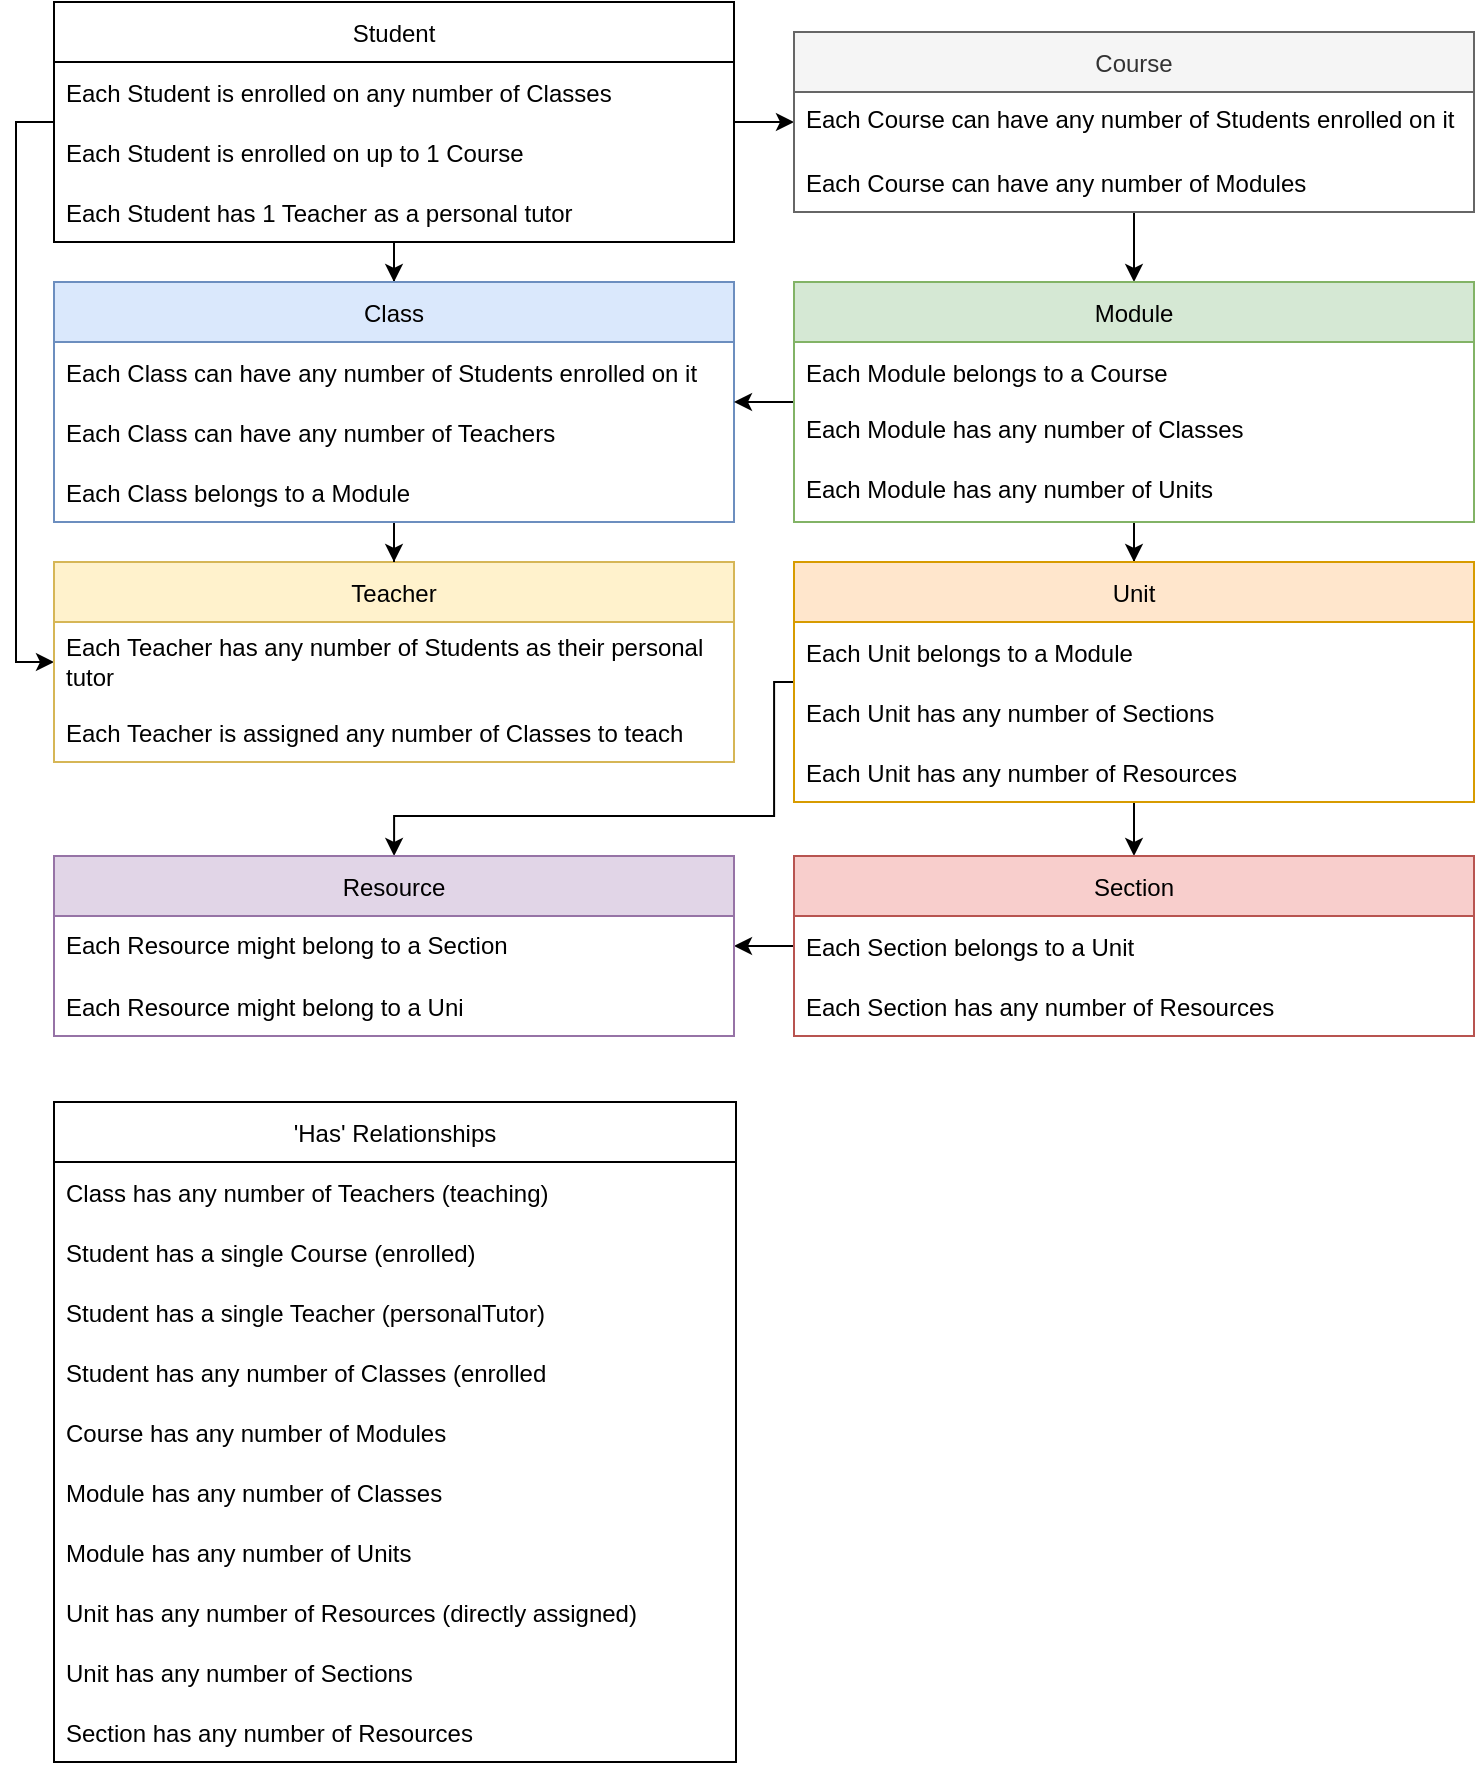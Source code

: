 <mxfile version="18.0.6" type="device"><diagram id="gOhh0AuGBRGBBPZetHVi" name="Basic Relational Diagram with Explanations"><mxGraphModel dx="813" dy="516" grid="1" gridSize="10" guides="1" tooltips="1" connect="1" arrows="1" fold="1" page="1" pageScale="1" pageWidth="827" pageHeight="1169" math="0" shadow="0"><root><mxCell id="0"/><mxCell id="1" parent="0"/><mxCell id="85xOAjxZXDzpMHmjWGQN-219" style="edgeStyle=orthogonalEdgeStyle;rounded=0;jumpStyle=line;orthogonalLoop=1;jettySize=auto;html=1;" edge="1" parent="1" source="85xOAjxZXDzpMHmjWGQN-71" target="85xOAjxZXDzpMHmjWGQN-77"><mxGeometry relative="1" as="geometry"><Array as="points"><mxPoint x="50" y="100"/><mxPoint x="50" y="370"/></Array></mxGeometry></mxCell><mxCell id="85xOAjxZXDzpMHmjWGQN-220" style="edgeStyle=orthogonalEdgeStyle;rounded=0;jumpStyle=line;orthogonalLoop=1;jettySize=auto;html=1;" edge="1" parent="1" source="85xOAjxZXDzpMHmjWGQN-71" target="85xOAjxZXDzpMHmjWGQN-96"><mxGeometry relative="1" as="geometry"/></mxCell><mxCell id="85xOAjxZXDzpMHmjWGQN-221" style="edgeStyle=orthogonalEdgeStyle;rounded=0;jumpStyle=line;orthogonalLoop=1;jettySize=auto;html=1;" edge="1" parent="1" source="85xOAjxZXDzpMHmjWGQN-71" target="85xOAjxZXDzpMHmjWGQN-100"><mxGeometry relative="1" as="geometry"/></mxCell><mxCell id="85xOAjxZXDzpMHmjWGQN-71" value="Student" style="swimlane;fontStyle=0;childLayout=stackLayout;horizontal=1;startSize=30;horizontalStack=0;resizeParent=1;resizeParentMax=0;resizeLast=0;collapsible=1;marginBottom=0;" vertex="1" parent="1"><mxGeometry x="69" y="40" width="340" height="120" as="geometry"/></mxCell><mxCell id="85xOAjxZXDzpMHmjWGQN-72" value="Each Student is enrolled on any number of Classes" style="text;strokeColor=none;fillColor=none;align=left;verticalAlign=middle;spacingLeft=4;spacingRight=4;overflow=hidden;points=[[0,0.5],[1,0.5]];portConstraint=eastwest;rotatable=0;" vertex="1" parent="85xOAjxZXDzpMHmjWGQN-71"><mxGeometry y="30" width="340" height="30" as="geometry"/></mxCell><mxCell id="85xOAjxZXDzpMHmjWGQN-73" value="Each Student is enrolled on up to 1 Course" style="text;strokeColor=none;fillColor=none;align=left;verticalAlign=middle;spacingLeft=4;spacingRight=4;overflow=hidden;points=[[0,0.5],[1,0.5]];portConstraint=eastwest;rotatable=0;" vertex="1" parent="85xOAjxZXDzpMHmjWGQN-71"><mxGeometry y="60" width="340" height="30" as="geometry"/></mxCell><mxCell id="85xOAjxZXDzpMHmjWGQN-74" value="Each Student has 1 Teacher as a personal tutor" style="text;strokeColor=none;fillColor=none;align=left;verticalAlign=middle;spacingLeft=4;spacingRight=4;overflow=hidden;points=[[0,0.5],[1,0.5]];portConstraint=eastwest;rotatable=0;" vertex="1" parent="85xOAjxZXDzpMHmjWGQN-71"><mxGeometry y="90" width="340" height="30" as="geometry"/></mxCell><mxCell id="85xOAjxZXDzpMHmjWGQN-77" value="Teacher" style="swimlane;fontStyle=0;childLayout=stackLayout;horizontal=1;startSize=30;horizontalStack=0;resizeParent=1;resizeParentMax=0;resizeLast=0;collapsible=1;marginBottom=0;fillColor=#fff2cc;strokeColor=#d6b656;" vertex="1" parent="1"><mxGeometry x="69" y="320" width="340" height="100" as="geometry"/></mxCell><mxCell id="85xOAjxZXDzpMHmjWGQN-80" value="Each Teacher has any number of Students as their personal tutor" style="text;strokeColor=none;fillColor=none;align=left;verticalAlign=middle;spacingLeft=4;spacingRight=4;overflow=hidden;points=[[0,0.5],[1,0.5]];portConstraint=eastwest;rotatable=0;whiteSpace=wrap;" vertex="1" parent="85xOAjxZXDzpMHmjWGQN-77"><mxGeometry y="30" width="340" height="40" as="geometry"/></mxCell><mxCell id="85xOAjxZXDzpMHmjWGQN-83" value="Each Teacher is assigned any number of Classes to teach " style="text;strokeColor=none;fillColor=none;align=left;verticalAlign=middle;spacingLeft=4;spacingRight=4;overflow=hidden;points=[[0,0.5],[1,0.5]];portConstraint=eastwest;rotatable=0;" vertex="1" parent="85xOAjxZXDzpMHmjWGQN-77"><mxGeometry y="70" width="340" height="30" as="geometry"/></mxCell><mxCell id="85xOAjxZXDzpMHmjWGQN-166" style="edgeStyle=orthogonalEdgeStyle;rounded=0;jumpStyle=line;orthogonalLoop=1;jettySize=auto;html=1;" edge="1" parent="1" source="85xOAjxZXDzpMHmjWGQN-96" target="85xOAjxZXDzpMHmjWGQN-104"><mxGeometry relative="1" as="geometry"/></mxCell><mxCell id="85xOAjxZXDzpMHmjWGQN-96" value="Course" style="swimlane;fontStyle=0;childLayout=stackLayout;horizontal=1;startSize=30;horizontalStack=0;resizeParent=1;resizeParentMax=0;resizeLast=0;collapsible=1;marginBottom=0;fillColor=#f5f5f5;fontColor=#333333;strokeColor=#666666;" vertex="1" parent="1"><mxGeometry x="439" y="55" width="340" height="90" as="geometry"/></mxCell><mxCell id="85xOAjxZXDzpMHmjWGQN-85" value="Each Course can have any number of Students enrolled on it" style="text;strokeColor=none;fillColor=none;align=left;verticalAlign=top;spacingLeft=4;spacingRight=4;overflow=hidden;rotatable=0;points=[[0,0.5],[1,0.5]];portConstraint=eastwest;" vertex="1" parent="85xOAjxZXDzpMHmjWGQN-96"><mxGeometry y="30" width="340" height="30" as="geometry"/></mxCell><mxCell id="85xOAjxZXDzpMHmjWGQN-108" value="Each Course can have any number of Modules" style="text;strokeColor=none;fillColor=none;align=left;verticalAlign=middle;spacingLeft=4;spacingRight=4;overflow=hidden;points=[[0,0.5],[1,0.5]];portConstraint=eastwest;rotatable=0;" vertex="1" parent="85xOAjxZXDzpMHmjWGQN-96"><mxGeometry y="60" width="340" height="30" as="geometry"/></mxCell><mxCell id="85xOAjxZXDzpMHmjWGQN-193" style="edgeStyle=orthogonalEdgeStyle;rounded=0;jumpStyle=line;orthogonalLoop=1;jettySize=auto;html=1;" edge="1" parent="1" source="85xOAjxZXDzpMHmjWGQN-100" target="85xOAjxZXDzpMHmjWGQN-77"><mxGeometry relative="1" as="geometry"/></mxCell><mxCell id="85xOAjxZXDzpMHmjWGQN-100" value="Class" style="swimlane;fontStyle=0;childLayout=stackLayout;horizontal=1;startSize=30;horizontalStack=0;resizeParent=1;resizeParentMax=0;resizeLast=0;collapsible=1;marginBottom=0;fillColor=#dae8fc;strokeColor=#6c8ebf;" vertex="1" parent="1"><mxGeometry x="69" y="180" width="340" height="120" as="geometry"/></mxCell><mxCell id="85xOAjxZXDzpMHmjWGQN-101" value="Each Class can have any number of Students enrolled on it" style="text;strokeColor=none;fillColor=none;align=left;verticalAlign=middle;spacingLeft=4;spacingRight=4;overflow=hidden;points=[[0,0.5],[1,0.5]];portConstraint=eastwest;rotatable=0;" vertex="1" parent="85xOAjxZXDzpMHmjWGQN-100"><mxGeometry y="30" width="340" height="30" as="geometry"/></mxCell><mxCell id="85xOAjxZXDzpMHmjWGQN-103" value="Each Class can have any number of Teachers" style="text;strokeColor=none;fillColor=none;align=left;verticalAlign=middle;spacingLeft=4;spacingRight=4;overflow=hidden;points=[[0,0.5],[1,0.5]];portConstraint=eastwest;rotatable=0;" vertex="1" parent="85xOAjxZXDzpMHmjWGQN-100"><mxGeometry y="60" width="340" height="30" as="geometry"/></mxCell><mxCell id="85xOAjxZXDzpMHmjWGQN-110" value="Each Class belongs to a Module" style="text;strokeColor=none;fillColor=none;align=left;verticalAlign=middle;spacingLeft=4;spacingRight=4;overflow=hidden;points=[[0,0.5],[1,0.5]];portConstraint=eastwest;rotatable=0;" vertex="1" parent="85xOAjxZXDzpMHmjWGQN-100"><mxGeometry y="90" width="340" height="30" as="geometry"/></mxCell><mxCell id="85xOAjxZXDzpMHmjWGQN-183" style="edgeStyle=orthogonalEdgeStyle;rounded=0;jumpStyle=line;orthogonalLoop=1;jettySize=auto;html=1;" edge="1" parent="1" source="85xOAjxZXDzpMHmjWGQN-104" target="85xOAjxZXDzpMHmjWGQN-100"><mxGeometry relative="1" as="geometry"/></mxCell><mxCell id="85xOAjxZXDzpMHmjWGQN-188" style="edgeStyle=orthogonalEdgeStyle;rounded=0;jumpStyle=line;orthogonalLoop=1;jettySize=auto;html=1;" edge="1" parent="1" source="85xOAjxZXDzpMHmjWGQN-104" target="85xOAjxZXDzpMHmjWGQN-112"><mxGeometry relative="1" as="geometry"/></mxCell><mxCell id="85xOAjxZXDzpMHmjWGQN-104" value="Module" style="swimlane;fontStyle=0;childLayout=stackLayout;horizontal=1;startSize=30;horizontalStack=0;resizeParent=1;resizeParentMax=0;resizeLast=0;collapsible=1;marginBottom=0;fillColor=#d5e8d4;strokeColor=#82b366;" vertex="1" parent="1"><mxGeometry x="439" y="180" width="340" height="120" as="geometry"/></mxCell><mxCell id="85xOAjxZXDzpMHmjWGQN-111" value="Each Module belongs to a Course" style="text;strokeColor=none;fillColor=none;align=left;verticalAlign=middle;spacingLeft=4;spacingRight=4;overflow=hidden;points=[[0,0.5],[1,0.5]];portConstraint=eastwest;rotatable=0;" vertex="1" parent="85xOAjxZXDzpMHmjWGQN-104"><mxGeometry y="30" width="340" height="30" as="geometry"/></mxCell><mxCell id="85xOAjxZXDzpMHmjWGQN-105" value="Each Module has any number of Classes" style="text;strokeColor=none;fillColor=none;align=left;verticalAlign=top;spacingLeft=4;spacingRight=4;overflow=hidden;rotatable=0;points=[[0,0.5],[1,0.5]];portConstraint=eastwest;" vertex="1" parent="85xOAjxZXDzpMHmjWGQN-104"><mxGeometry y="60" width="340" height="30" as="geometry"/></mxCell><mxCell id="85xOAjxZXDzpMHmjWGQN-106" value="Each Module has any number of Units" style="text;strokeColor=none;fillColor=none;align=left;verticalAlign=top;spacingLeft=4;spacingRight=4;overflow=hidden;rotatable=0;points=[[0,0.5],[1,0.5]];portConstraint=eastwest;" vertex="1" parent="85xOAjxZXDzpMHmjWGQN-104"><mxGeometry y="90" width="340" height="30" as="geometry"/></mxCell><mxCell id="85xOAjxZXDzpMHmjWGQN-189" style="edgeStyle=orthogonalEdgeStyle;rounded=0;jumpStyle=line;orthogonalLoop=1;jettySize=auto;html=1;" edge="1" parent="1" source="85xOAjxZXDzpMHmjWGQN-112" target="85xOAjxZXDzpMHmjWGQN-150"><mxGeometry relative="1" as="geometry"/></mxCell><mxCell id="85xOAjxZXDzpMHmjWGQN-192" style="edgeStyle=orthogonalEdgeStyle;rounded=0;jumpStyle=line;orthogonalLoop=1;jettySize=auto;html=1;" edge="1" parent="1" source="85xOAjxZXDzpMHmjWGQN-112" target="85xOAjxZXDzpMHmjWGQN-157"><mxGeometry relative="1" as="geometry"><Array as="points"><mxPoint x="429.06" y="380"/><mxPoint x="429.06" y="447"/><mxPoint x="239.06" y="447"/></Array></mxGeometry></mxCell><mxCell id="85xOAjxZXDzpMHmjWGQN-112" value="Unit" style="swimlane;fontStyle=0;childLayout=stackLayout;horizontal=1;startSize=30;horizontalStack=0;resizeParent=1;resizeParentMax=0;resizeLast=0;collapsible=1;marginBottom=0;fillColor=#ffe6cc;strokeColor=#d79b00;" vertex="1" parent="1"><mxGeometry x="439" y="320" width="340" height="120" as="geometry"/></mxCell><mxCell id="85xOAjxZXDzpMHmjWGQN-113" value="Each Unit belongs to a Module" style="text;strokeColor=none;fillColor=none;align=left;verticalAlign=middle;spacingLeft=4;spacingRight=4;overflow=hidden;points=[[0,0.5],[1,0.5]];portConstraint=eastwest;rotatable=0;" vertex="1" parent="85xOAjxZXDzpMHmjWGQN-112"><mxGeometry y="30" width="340" height="30" as="geometry"/></mxCell><mxCell id="85xOAjxZXDzpMHmjWGQN-114" value="Each Unit has any number of Sections" style="text;strokeColor=none;fillColor=none;align=left;verticalAlign=middle;spacingLeft=4;spacingRight=4;overflow=hidden;points=[[0,0.5],[1,0.5]];portConstraint=eastwest;rotatable=0;" vertex="1" parent="85xOAjxZXDzpMHmjWGQN-112"><mxGeometry y="60" width="340" height="30" as="geometry"/></mxCell><mxCell id="85xOAjxZXDzpMHmjWGQN-155" value="Each Unit has any number of Resources" style="text;strokeColor=none;fillColor=none;align=left;verticalAlign=middle;spacingLeft=4;spacingRight=4;overflow=hidden;points=[[0,0.5],[1,0.5]];portConstraint=eastwest;rotatable=0;" vertex="1" parent="85xOAjxZXDzpMHmjWGQN-112"><mxGeometry y="90" width="340" height="30" as="geometry"/></mxCell><mxCell id="85xOAjxZXDzpMHmjWGQN-191" style="edgeStyle=orthogonalEdgeStyle;rounded=0;jumpStyle=line;orthogonalLoop=1;jettySize=auto;html=1;" edge="1" parent="1" source="85xOAjxZXDzpMHmjWGQN-150" target="85xOAjxZXDzpMHmjWGQN-157"><mxGeometry relative="1" as="geometry"/></mxCell><mxCell id="85xOAjxZXDzpMHmjWGQN-150" value="Section" style="swimlane;fontStyle=0;childLayout=stackLayout;horizontal=1;startSize=30;horizontalStack=0;resizeParent=1;resizeParentMax=0;resizeLast=0;collapsible=1;marginBottom=0;fillColor=#f8cecc;strokeColor=#b85450;" vertex="1" parent="1"><mxGeometry x="439.0" y="467" width="340" height="90" as="geometry"/></mxCell><mxCell id="85xOAjxZXDzpMHmjWGQN-151" value="Each Section belongs to a Unit" style="text;strokeColor=none;fillColor=none;align=left;verticalAlign=middle;spacingLeft=4;spacingRight=4;overflow=hidden;points=[[0,0.5],[1,0.5]];portConstraint=eastwest;rotatable=0;" vertex="1" parent="85xOAjxZXDzpMHmjWGQN-150"><mxGeometry y="30" width="340" height="30" as="geometry"/></mxCell><mxCell id="85xOAjxZXDzpMHmjWGQN-153" value="Each Section has any number of Resources" style="text;strokeColor=none;fillColor=none;align=left;verticalAlign=middle;spacingLeft=4;spacingRight=4;overflow=hidden;points=[[0,0.5],[1,0.5]];portConstraint=eastwest;rotatable=0;" vertex="1" parent="85xOAjxZXDzpMHmjWGQN-150"><mxGeometry y="60" width="340" height="30" as="geometry"/></mxCell><mxCell id="85xOAjxZXDzpMHmjWGQN-157" value="Resource" style="swimlane;fontStyle=0;childLayout=stackLayout;horizontal=1;startSize=30;horizontalStack=0;resizeParent=1;resizeParentMax=0;resizeLast=0;collapsible=1;marginBottom=0;fillColor=#e1d5e7;strokeColor=#9673a6;" vertex="1" parent="1"><mxGeometry x="69.0" y="467" width="340" height="90" as="geometry"/></mxCell><mxCell id="85xOAjxZXDzpMHmjWGQN-158" value="Each Resource might belong to a Section" style="text;strokeColor=none;fillColor=none;align=left;verticalAlign=middle;spacingLeft=4;spacingRight=4;overflow=hidden;points=[[0,0.5],[1,0.5]];portConstraint=eastwest;rotatable=0;whiteSpace=wrap;" vertex="1" parent="85xOAjxZXDzpMHmjWGQN-157"><mxGeometry y="30" width="340" height="30" as="geometry"/></mxCell><mxCell id="85xOAjxZXDzpMHmjWGQN-159" value="Each Resource might belong to a Uni" style="text;strokeColor=none;fillColor=none;align=left;verticalAlign=middle;spacingLeft=4;spacingRight=4;overflow=hidden;points=[[0,0.5],[1,0.5]];portConstraint=eastwest;rotatable=0;" vertex="1" parent="85xOAjxZXDzpMHmjWGQN-157"><mxGeometry y="60" width="340" height="30" as="geometry"/></mxCell><mxCell id="85xOAjxZXDzpMHmjWGQN-196" value="'Has' Relationships" style="swimlane;fontStyle=0;childLayout=stackLayout;horizontal=1;startSize=30;horizontalStack=0;resizeParent=1;resizeParentMax=0;resizeLast=0;collapsible=1;marginBottom=0;fillColor=default;" vertex="1" parent="1"><mxGeometry x="69" y="590" width="341" height="330" as="geometry"/></mxCell><mxCell id="85xOAjxZXDzpMHmjWGQN-198" value="Class has any number of Teachers (teaching)" style="text;strokeColor=none;fillColor=none;align=left;verticalAlign=middle;spacingLeft=4;spacingRight=4;overflow=hidden;points=[[0,0.5],[1,0.5]];portConstraint=eastwest;rotatable=0;" vertex="1" parent="85xOAjxZXDzpMHmjWGQN-196"><mxGeometry y="30" width="341" height="30" as="geometry"/></mxCell><mxCell id="85xOAjxZXDzpMHmjWGQN-197" value="Student has a single Course (enrolled)" style="text;strokeColor=none;fillColor=none;align=left;verticalAlign=middle;spacingLeft=4;spacingRight=4;overflow=hidden;points=[[0,0.5],[1,0.5]];portConstraint=eastwest;rotatable=0;" vertex="1" parent="85xOAjxZXDzpMHmjWGQN-196"><mxGeometry y="60" width="341" height="30" as="geometry"/></mxCell><mxCell id="85xOAjxZXDzpMHmjWGQN-199" value="Student has a single Teacher (personalTutor)" style="text;strokeColor=none;fillColor=none;align=left;verticalAlign=middle;spacingLeft=4;spacingRight=4;overflow=hidden;points=[[0,0.5],[1,0.5]];portConstraint=eastwest;rotatable=0;" vertex="1" parent="85xOAjxZXDzpMHmjWGQN-196"><mxGeometry y="90" width="341" height="30" as="geometry"/></mxCell><mxCell id="85xOAjxZXDzpMHmjWGQN-200" value="Student has any number of Classes (enrolled" style="text;strokeColor=none;fillColor=none;align=left;verticalAlign=middle;spacingLeft=4;spacingRight=4;overflow=hidden;points=[[0,0.5],[1,0.5]];portConstraint=eastwest;rotatable=0;" vertex="1" parent="85xOAjxZXDzpMHmjWGQN-196"><mxGeometry y="120" width="341" height="30" as="geometry"/></mxCell><mxCell id="85xOAjxZXDzpMHmjWGQN-201" value="Course has any number of Modules" style="text;strokeColor=none;fillColor=none;align=left;verticalAlign=middle;spacingLeft=4;spacingRight=4;overflow=hidden;points=[[0,0.5],[1,0.5]];portConstraint=eastwest;rotatable=0;" vertex="1" parent="85xOAjxZXDzpMHmjWGQN-196"><mxGeometry y="150" width="341" height="30" as="geometry"/></mxCell><mxCell id="85xOAjxZXDzpMHmjWGQN-202" value="Module has any number of Classes" style="text;strokeColor=none;fillColor=none;align=left;verticalAlign=middle;spacingLeft=4;spacingRight=4;overflow=hidden;points=[[0,0.5],[1,0.5]];portConstraint=eastwest;rotatable=0;" vertex="1" parent="85xOAjxZXDzpMHmjWGQN-196"><mxGeometry y="180" width="341" height="30" as="geometry"/></mxCell><mxCell id="85xOAjxZXDzpMHmjWGQN-203" value="Module has any number of Units" style="text;strokeColor=none;fillColor=none;align=left;verticalAlign=middle;spacingLeft=4;spacingRight=4;overflow=hidden;points=[[0,0.5],[1,0.5]];portConstraint=eastwest;rotatable=0;" vertex="1" parent="85xOAjxZXDzpMHmjWGQN-196"><mxGeometry y="210" width="341" height="30" as="geometry"/></mxCell><mxCell id="85xOAjxZXDzpMHmjWGQN-204" value="Unit has any number of Resources (directly assigned)" style="text;strokeColor=none;fillColor=none;align=left;verticalAlign=middle;spacingLeft=4;spacingRight=4;overflow=hidden;points=[[0,0.5],[1,0.5]];portConstraint=eastwest;rotatable=0;" vertex="1" parent="85xOAjxZXDzpMHmjWGQN-196"><mxGeometry y="240" width="341" height="30" as="geometry"/></mxCell><mxCell id="85xOAjxZXDzpMHmjWGQN-205" value="Unit has any number of Sections" style="text;strokeColor=none;fillColor=none;align=left;verticalAlign=middle;spacingLeft=4;spacingRight=4;overflow=hidden;points=[[0,0.5],[1,0.5]];portConstraint=eastwest;rotatable=0;" vertex="1" parent="85xOAjxZXDzpMHmjWGQN-196"><mxGeometry y="270" width="341" height="30" as="geometry"/></mxCell><mxCell id="85xOAjxZXDzpMHmjWGQN-206" value="Section has any number of Resources" style="text;strokeColor=none;fillColor=none;align=left;verticalAlign=middle;spacingLeft=4;spacingRight=4;overflow=hidden;points=[[0,0.5],[1,0.5]];portConstraint=eastwest;rotatable=0;" vertex="1" parent="85xOAjxZXDzpMHmjWGQN-196"><mxGeometry y="300" width="341" height="30" as="geometry"/></mxCell></root></mxGraphModel></diagram></mxfile>